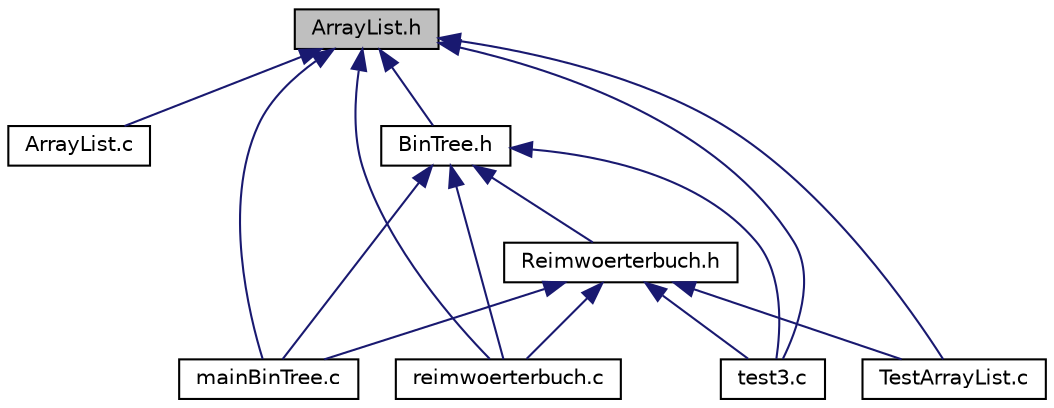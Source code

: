 digraph "ArrayList.h"
{
  edge [fontname="Helvetica",fontsize="10",labelfontname="Helvetica",labelfontsize="10"];
  node [fontname="Helvetica",fontsize="10",shape=record];
  Node1 [label="ArrayList.h",height=0.2,width=0.4,color="black", fillcolor="grey75", style="filled" fontcolor="black"];
  Node1 -> Node2 [dir="back",color="midnightblue",fontsize="10",style="solid"];
  Node2 [label="ArrayList.c",height=0.2,width=0.4,color="black", fillcolor="white", style="filled",URL="$ArrayList_8c.html"];
  Node1 -> Node3 [dir="back",color="midnightblue",fontsize="10",style="solid"];
  Node3 [label="BinTree.h",height=0.2,width=0.4,color="black", fillcolor="white", style="filled",URL="$BinTree_8h.html"];
  Node3 -> Node4 [dir="back",color="midnightblue",fontsize="10",style="solid"];
  Node4 [label="mainBinTree.c",height=0.2,width=0.4,color="black", fillcolor="white", style="filled",URL="$mainBinTree_8c.html"];
  Node3 -> Node5 [dir="back",color="midnightblue",fontsize="10",style="solid"];
  Node5 [label="Reimwoerterbuch.h",height=0.2,width=0.4,color="black", fillcolor="white", style="filled",URL="$Reimwoerterbuch_8h.html"];
  Node5 -> Node4 [dir="back",color="midnightblue",fontsize="10",style="solid"];
  Node5 -> Node6 [dir="back",color="midnightblue",fontsize="10",style="solid"];
  Node6 [label="reimwoerterbuch.c",height=0.2,width=0.4,color="black", fillcolor="white", style="filled",URL="$reimwoerterbuch_8c.html"];
  Node5 -> Node7 [dir="back",color="midnightblue",fontsize="10",style="solid"];
  Node7 [label="test3.c",height=0.2,width=0.4,color="black", fillcolor="white", style="filled",URL="$test3_8c.html"];
  Node5 -> Node8 [dir="back",color="midnightblue",fontsize="10",style="solid"];
  Node8 [label="TestArrayList.c",height=0.2,width=0.4,color="black", fillcolor="white", style="filled",URL="$TestArrayList_8c.html"];
  Node3 -> Node6 [dir="back",color="midnightblue",fontsize="10",style="solid"];
  Node3 -> Node7 [dir="back",color="midnightblue",fontsize="10",style="solid"];
  Node1 -> Node4 [dir="back",color="midnightblue",fontsize="10",style="solid"];
  Node1 -> Node6 [dir="back",color="midnightblue",fontsize="10",style="solid"];
  Node1 -> Node7 [dir="back",color="midnightblue",fontsize="10",style="solid"];
  Node1 -> Node8 [dir="back",color="midnightblue",fontsize="10",style="solid"];
}
